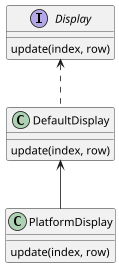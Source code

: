 @startuml
'https://plantuml.com/class-diagram

scale 0.8

interface Display {
  update(index, row)
}
class DefaultDisplay {
  update(index, row)
}
class PlatformDisplay {
  update(index, row)
}

Display         <..   DefaultDisplay
DefaultDisplay  <--   PlatformDisplay

@enduml